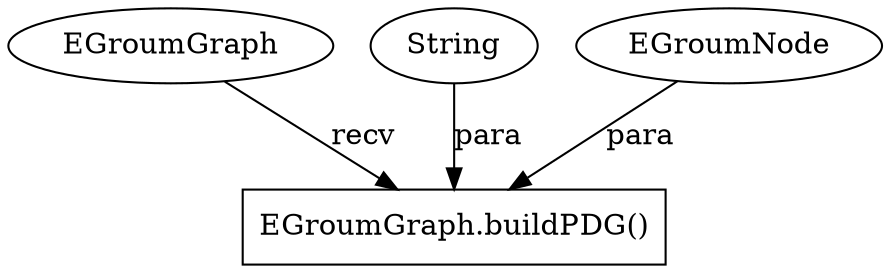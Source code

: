 digraph "8995" {
1 [label="EGroumGraph.buildPDG()" shape=box]
2 [label="EGroumGraph" shape=ellipse]
3 [label="String" shape=ellipse]
4 [label="EGroumNode" shape=ellipse]
2 -> 1 [label="recv"];
3 -> 1 [label="para"];
4 -> 1 [label="para"];
}